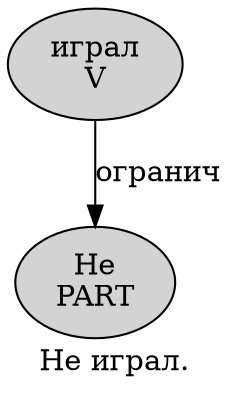 digraph SENTENCE_4965 {
	graph [label="Не играл."]
	node [style=filled]
		0 [label="Не
PART" color="" fillcolor=lightgray penwidth=1 shape=ellipse]
		1 [label="играл
V" color="" fillcolor=lightgray penwidth=1 shape=ellipse]
			1 -> 0 [label="огранич"]
}